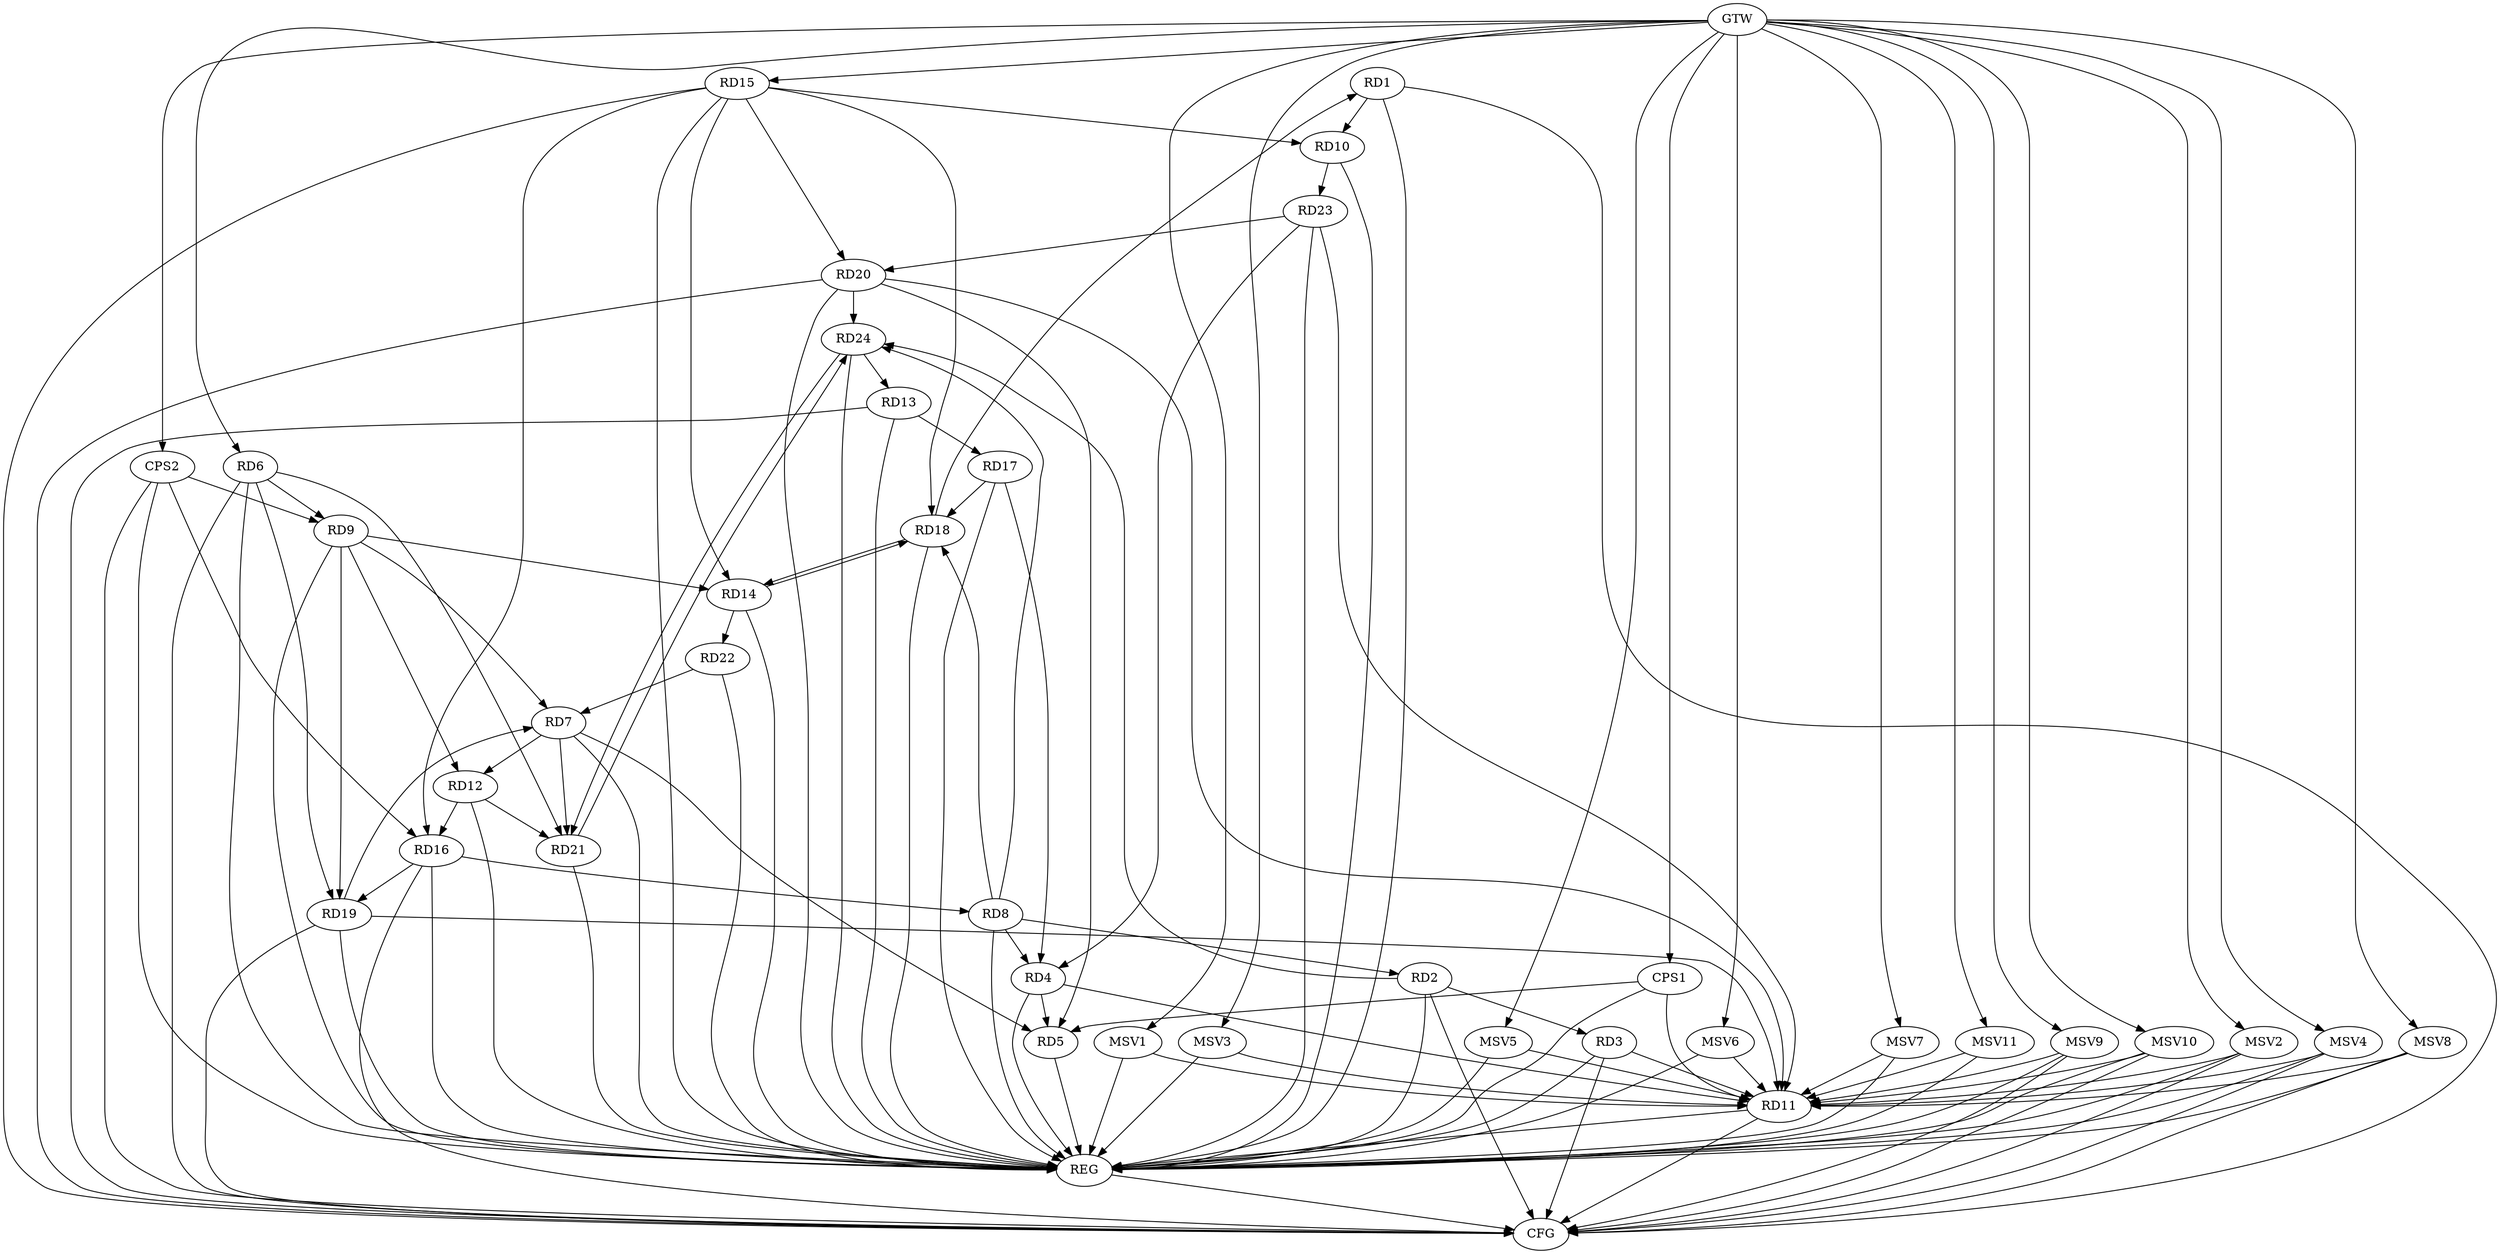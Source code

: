 strict digraph G {
  RD1 [ label="RD1" ];
  RD2 [ label="RD2" ];
  RD3 [ label="RD3" ];
  RD4 [ label="RD4" ];
  RD5 [ label="RD5" ];
  RD6 [ label="RD6" ];
  RD7 [ label="RD7" ];
  RD8 [ label="RD8" ];
  RD9 [ label="RD9" ];
  RD10 [ label="RD10" ];
  RD11 [ label="RD11" ];
  RD12 [ label="RD12" ];
  RD13 [ label="RD13" ];
  RD14 [ label="RD14" ];
  RD15 [ label="RD15" ];
  RD16 [ label="RD16" ];
  RD17 [ label="RD17" ];
  RD18 [ label="RD18" ];
  RD19 [ label="RD19" ];
  RD20 [ label="RD20" ];
  RD21 [ label="RD21" ];
  RD22 [ label="RD22" ];
  RD23 [ label="RD23" ];
  RD24 [ label="RD24" ];
  CPS1 [ label="CPS1" ];
  CPS2 [ label="CPS2" ];
  GTW [ label="GTW" ];
  REG [ label="REG" ];
  CFG [ label="CFG" ];
  MSV1 [ label="MSV1" ];
  MSV2 [ label="MSV2" ];
  MSV3 [ label="MSV3" ];
  MSV4 [ label="MSV4" ];
  MSV5 [ label="MSV5" ];
  MSV6 [ label="MSV6" ];
  MSV7 [ label="MSV7" ];
  MSV8 [ label="MSV8" ];
  MSV9 [ label="MSV9" ];
  MSV10 [ label="MSV10" ];
  MSV11 [ label="MSV11" ];
  RD1 -> RD10;
  RD18 -> RD1;
  RD2 -> RD3;
  RD8 -> RD2;
  RD2 -> RD24;
  RD3 -> RD11;
  RD4 -> RD5;
  RD8 -> RD4;
  RD4 -> RD11;
  RD17 -> RD4;
  RD23 -> RD4;
  RD7 -> RD5;
  RD20 -> RD5;
  RD6 -> RD9;
  RD6 -> RD19;
  RD6 -> RD21;
  RD9 -> RD7;
  RD7 -> RD12;
  RD19 -> RD7;
  RD7 -> RD21;
  RD22 -> RD7;
  RD16 -> RD8;
  RD8 -> RD18;
  RD8 -> RD24;
  RD9 -> RD12;
  RD9 -> RD14;
  RD9 -> RD19;
  RD15 -> RD10;
  RD10 -> RD23;
  RD19 -> RD11;
  RD20 -> RD11;
  RD23 -> RD11;
  RD12 -> RD16;
  RD12 -> RD21;
  RD13 -> RD17;
  RD24 -> RD13;
  RD15 -> RD14;
  RD14 -> RD18;
  RD18 -> RD14;
  RD14 -> RD22;
  RD15 -> RD16;
  RD15 -> RD18;
  RD15 -> RD20;
  RD16 -> RD19;
  RD17 -> RD18;
  RD23 -> RD20;
  RD20 -> RD24;
  RD21 -> RD24;
  RD24 -> RD21;
  CPS1 -> RD5;
  CPS1 -> RD11;
  CPS2 -> RD16;
  CPS2 -> RD9;
  GTW -> RD6;
  GTW -> RD15;
  GTW -> CPS1;
  GTW -> CPS2;
  RD1 -> REG;
  RD2 -> REG;
  RD3 -> REG;
  RD4 -> REG;
  RD5 -> REG;
  RD6 -> REG;
  RD7 -> REG;
  RD8 -> REG;
  RD9 -> REG;
  RD10 -> REG;
  RD11 -> REG;
  RD12 -> REG;
  RD13 -> REG;
  RD14 -> REG;
  RD15 -> REG;
  RD16 -> REG;
  RD17 -> REG;
  RD18 -> REG;
  RD19 -> REG;
  RD20 -> REG;
  RD21 -> REG;
  RD22 -> REG;
  RD23 -> REG;
  RD24 -> REG;
  CPS1 -> REG;
  CPS2 -> REG;
  RD13 -> CFG;
  RD19 -> CFG;
  RD3 -> CFG;
  RD11 -> CFG;
  RD20 -> CFG;
  RD16 -> CFG;
  RD2 -> CFG;
  CPS2 -> CFG;
  RD1 -> CFG;
  RD6 -> CFG;
  RD15 -> CFG;
  REG -> CFG;
  MSV1 -> RD11;
  MSV2 -> RD11;
  GTW -> MSV1;
  MSV1 -> REG;
  GTW -> MSV2;
  MSV2 -> REG;
  MSV2 -> CFG;
  MSV3 -> RD11;
  MSV4 -> RD11;
  GTW -> MSV3;
  MSV3 -> REG;
  GTW -> MSV4;
  MSV4 -> REG;
  MSV4 -> CFG;
  MSV5 -> RD11;
  GTW -> MSV5;
  MSV5 -> REG;
  MSV6 -> RD11;
  GTW -> MSV6;
  MSV6 -> REG;
  MSV7 -> RD11;
  GTW -> MSV7;
  MSV7 -> REG;
  MSV8 -> RD11;
  GTW -> MSV8;
  MSV8 -> REG;
  MSV8 -> CFG;
  MSV9 -> RD11;
  MSV10 -> RD11;
  GTW -> MSV9;
  MSV9 -> REG;
  MSV9 -> CFG;
  GTW -> MSV10;
  MSV10 -> REG;
  MSV10 -> CFG;
  MSV11 -> RD11;
  GTW -> MSV11;
  MSV11 -> REG;
}
